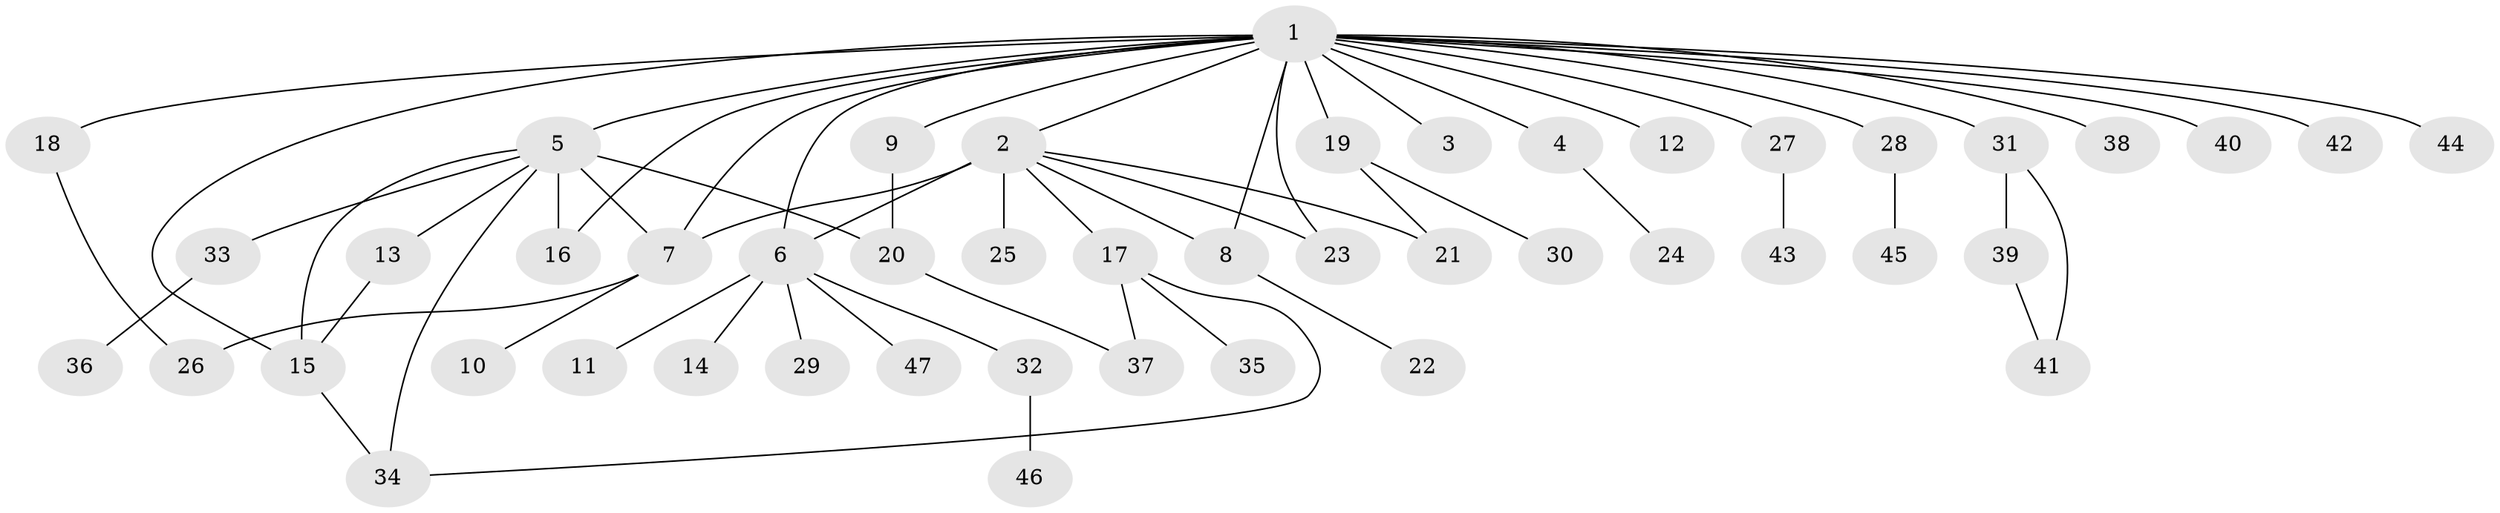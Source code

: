 // original degree distribution, {23: 0.010752688172043012, 13: 0.021505376344086023, 1: 0.5161290322580645, 2: 0.26881720430107525, 8: 0.010752688172043012, 7: 0.010752688172043012, 4: 0.043010752688172046, 3: 0.0967741935483871, 6: 0.010752688172043012, 5: 0.010752688172043012}
// Generated by graph-tools (version 1.1) at 2025/35/03/09/25 02:35:21]
// undirected, 47 vertices, 61 edges
graph export_dot {
graph [start="1"]
  node [color=gray90,style=filled];
  1;
  2;
  3;
  4;
  5;
  6;
  7;
  8;
  9;
  10;
  11;
  12;
  13;
  14;
  15;
  16;
  17;
  18;
  19;
  20;
  21;
  22;
  23;
  24;
  25;
  26;
  27;
  28;
  29;
  30;
  31;
  32;
  33;
  34;
  35;
  36;
  37;
  38;
  39;
  40;
  41;
  42;
  43;
  44;
  45;
  46;
  47;
  1 -- 2 [weight=1.0];
  1 -- 3 [weight=1.0];
  1 -- 4 [weight=1.0];
  1 -- 5 [weight=1.0];
  1 -- 6 [weight=1.0];
  1 -- 7 [weight=1.0];
  1 -- 8 [weight=1.0];
  1 -- 9 [weight=1.0];
  1 -- 12 [weight=1.0];
  1 -- 15 [weight=1.0];
  1 -- 16 [weight=2.0];
  1 -- 18 [weight=1.0];
  1 -- 19 [weight=1.0];
  1 -- 23 [weight=1.0];
  1 -- 27 [weight=1.0];
  1 -- 28 [weight=1.0];
  1 -- 31 [weight=1.0];
  1 -- 38 [weight=1.0];
  1 -- 40 [weight=1.0];
  1 -- 42 [weight=1.0];
  1 -- 44 [weight=1.0];
  2 -- 6 [weight=1.0];
  2 -- 7 [weight=1.0];
  2 -- 8 [weight=1.0];
  2 -- 17 [weight=1.0];
  2 -- 21 [weight=1.0];
  2 -- 23 [weight=1.0];
  2 -- 25 [weight=5.0];
  4 -- 24 [weight=1.0];
  5 -- 7 [weight=1.0];
  5 -- 13 [weight=1.0];
  5 -- 15 [weight=1.0];
  5 -- 16 [weight=5.0];
  5 -- 20 [weight=1.0];
  5 -- 33 [weight=1.0];
  5 -- 34 [weight=1.0];
  6 -- 11 [weight=1.0];
  6 -- 14 [weight=1.0];
  6 -- 29 [weight=1.0];
  6 -- 32 [weight=1.0];
  6 -- 47 [weight=1.0];
  7 -- 10 [weight=1.0];
  7 -- 26 [weight=2.0];
  8 -- 22 [weight=1.0];
  9 -- 20 [weight=1.0];
  13 -- 15 [weight=1.0];
  15 -- 34 [weight=1.0];
  17 -- 34 [weight=1.0];
  17 -- 35 [weight=1.0];
  17 -- 37 [weight=2.0];
  18 -- 26 [weight=1.0];
  19 -- 21 [weight=1.0];
  19 -- 30 [weight=1.0];
  20 -- 37 [weight=1.0];
  27 -- 43 [weight=1.0];
  28 -- 45 [weight=1.0];
  31 -- 39 [weight=2.0];
  31 -- 41 [weight=1.0];
  32 -- 46 [weight=1.0];
  33 -- 36 [weight=1.0];
  39 -- 41 [weight=1.0];
}

